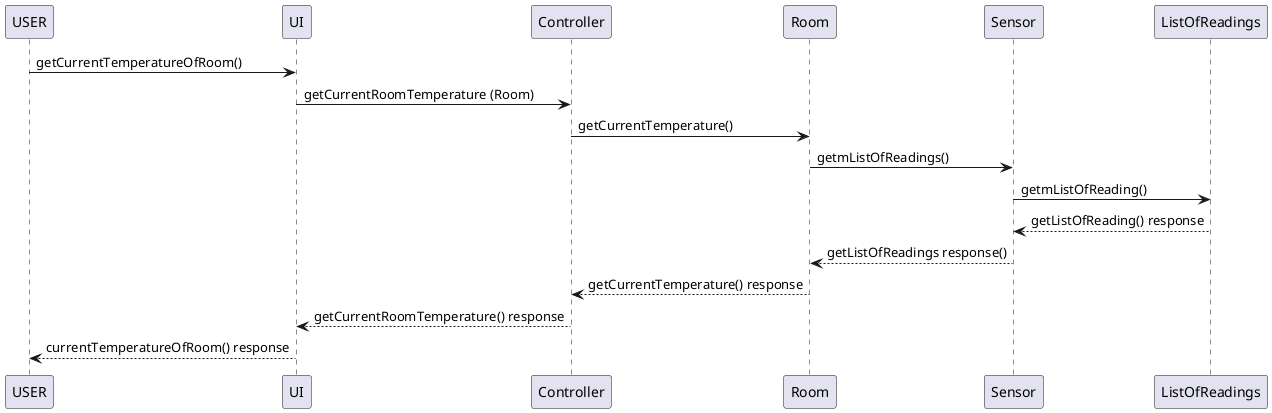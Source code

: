 @startuml
USER -> UI: getCurrentTemperatureOfRoom()

UI -> Controller: getCurrentRoomTemperature (Room)

Controller -> Room: getCurrentTemperature()

Room -> Sensor: getmListOfReadings()

Sensor -> ListOfReadings: getmListOfReading()
Sensor <-- ListOfReadings: getListOfReading() response
Room <-- Sensor: getListOfReadings response()

Controller <-- Room: getCurrentTemperature() response

UI <-- Controller: getCurrentRoomTemperature() response


USER <-- UI: currentTemperatureOfRoom() response



@enduml